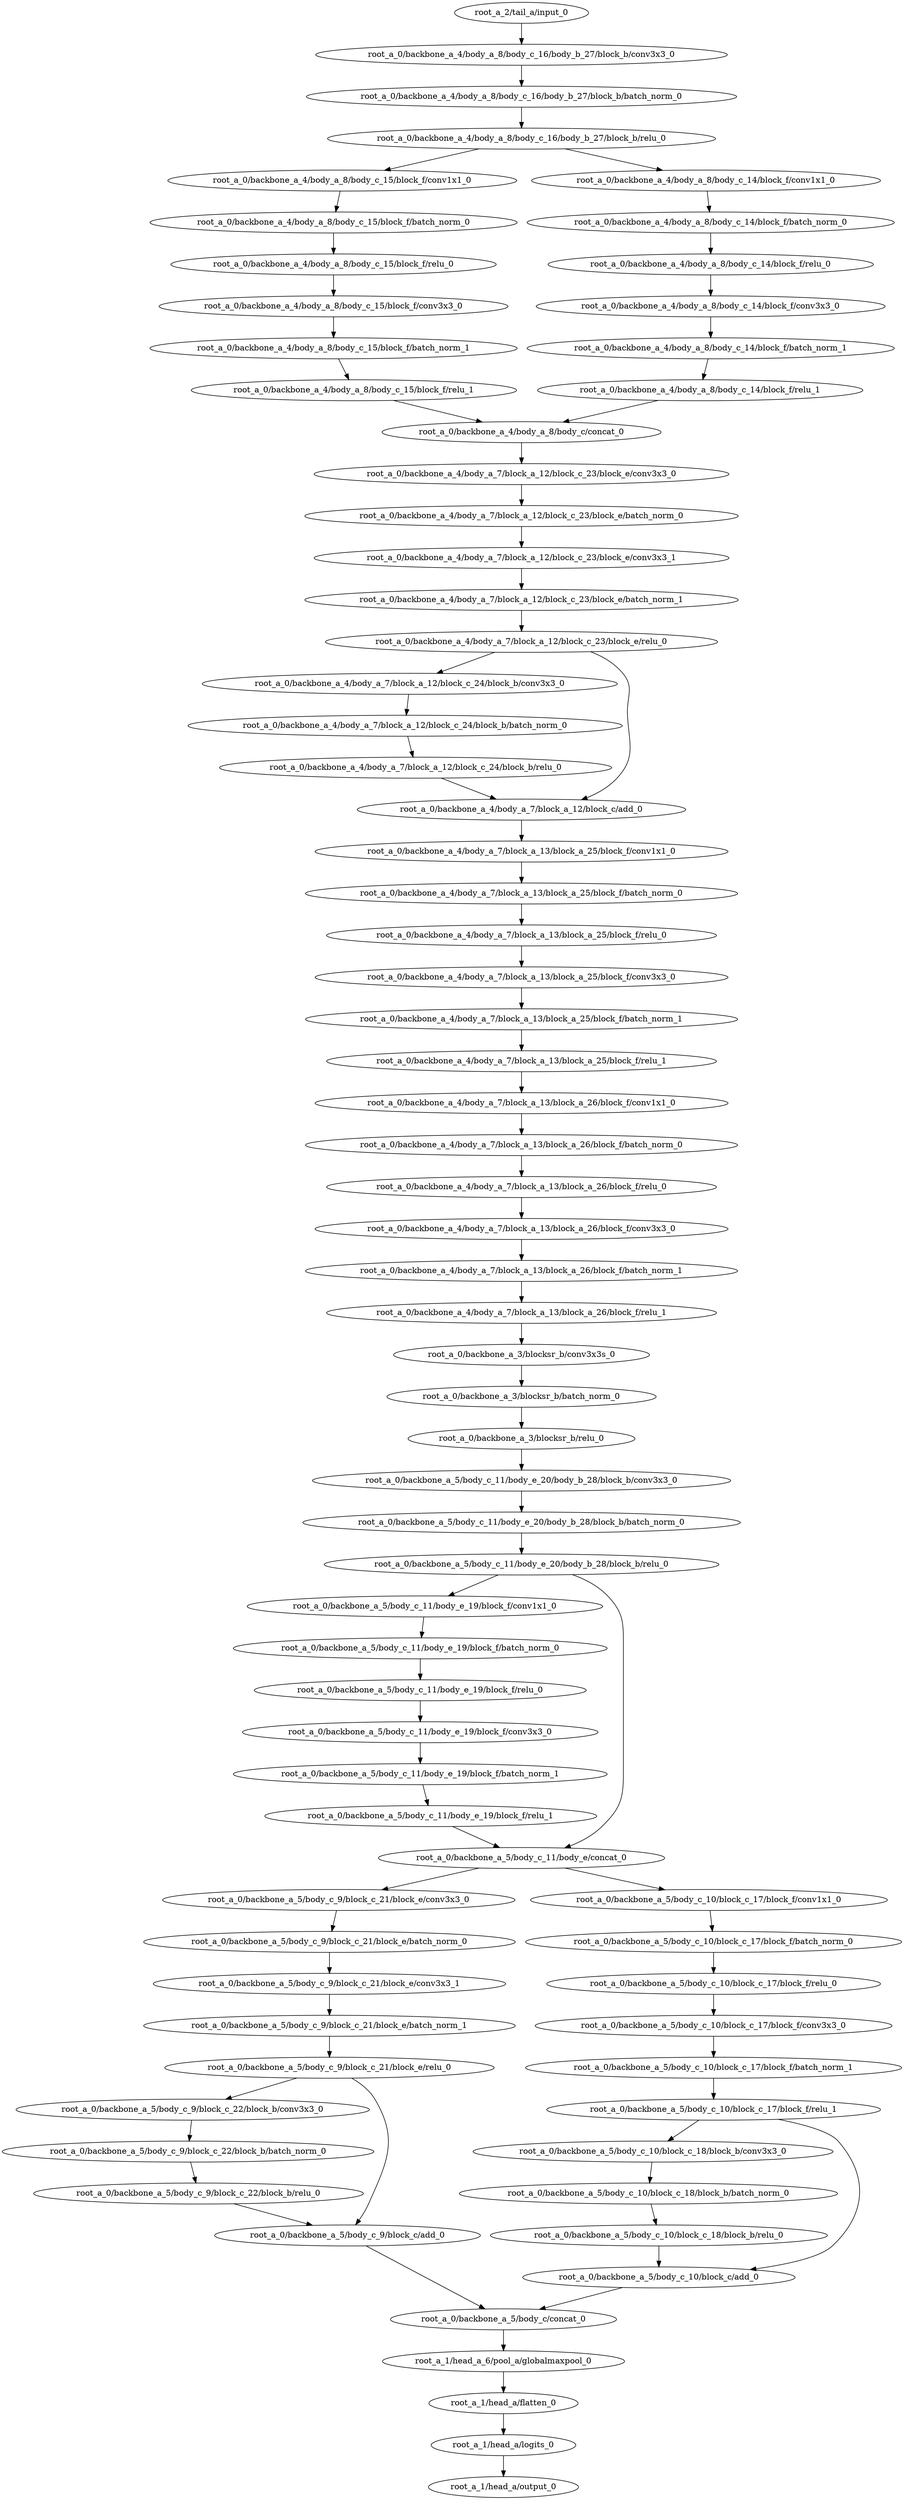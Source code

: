 digraph root_a {
	"root_a_2/tail_a/input_0"
	"root_a_0/backbone_a_4/body_a_8/body_c_16/body_b_27/block_b/conv3x3_0"
	"root_a_0/backbone_a_4/body_a_8/body_c_16/body_b_27/block_b/batch_norm_0"
	"root_a_0/backbone_a_4/body_a_8/body_c_16/body_b_27/block_b/relu_0"
	"root_a_0/backbone_a_4/body_a_8/body_c_15/block_f/conv1x1_0"
	"root_a_0/backbone_a_4/body_a_8/body_c_15/block_f/batch_norm_0"
	"root_a_0/backbone_a_4/body_a_8/body_c_15/block_f/relu_0"
	"root_a_0/backbone_a_4/body_a_8/body_c_15/block_f/conv3x3_0"
	"root_a_0/backbone_a_4/body_a_8/body_c_15/block_f/batch_norm_1"
	"root_a_0/backbone_a_4/body_a_8/body_c_15/block_f/relu_1"
	"root_a_0/backbone_a_4/body_a_8/body_c_14/block_f/conv1x1_0"
	"root_a_0/backbone_a_4/body_a_8/body_c_14/block_f/batch_norm_0"
	"root_a_0/backbone_a_4/body_a_8/body_c_14/block_f/relu_0"
	"root_a_0/backbone_a_4/body_a_8/body_c_14/block_f/conv3x3_0"
	"root_a_0/backbone_a_4/body_a_8/body_c_14/block_f/batch_norm_1"
	"root_a_0/backbone_a_4/body_a_8/body_c_14/block_f/relu_1"
	"root_a_0/backbone_a_4/body_a_8/body_c/concat_0"
	"root_a_0/backbone_a_4/body_a_7/block_a_12/block_c_23/block_e/conv3x3_0"
	"root_a_0/backbone_a_4/body_a_7/block_a_12/block_c_23/block_e/batch_norm_0"
	"root_a_0/backbone_a_4/body_a_7/block_a_12/block_c_23/block_e/conv3x3_1"
	"root_a_0/backbone_a_4/body_a_7/block_a_12/block_c_23/block_e/batch_norm_1"
	"root_a_0/backbone_a_4/body_a_7/block_a_12/block_c_23/block_e/relu_0"
	"root_a_0/backbone_a_4/body_a_7/block_a_12/block_c_24/block_b/conv3x3_0"
	"root_a_0/backbone_a_4/body_a_7/block_a_12/block_c_24/block_b/batch_norm_0"
	"root_a_0/backbone_a_4/body_a_7/block_a_12/block_c_24/block_b/relu_0"
	"root_a_0/backbone_a_4/body_a_7/block_a_12/block_c/add_0"
	"root_a_0/backbone_a_4/body_a_7/block_a_13/block_a_25/block_f/conv1x1_0"
	"root_a_0/backbone_a_4/body_a_7/block_a_13/block_a_25/block_f/batch_norm_0"
	"root_a_0/backbone_a_4/body_a_7/block_a_13/block_a_25/block_f/relu_0"
	"root_a_0/backbone_a_4/body_a_7/block_a_13/block_a_25/block_f/conv3x3_0"
	"root_a_0/backbone_a_4/body_a_7/block_a_13/block_a_25/block_f/batch_norm_1"
	"root_a_0/backbone_a_4/body_a_7/block_a_13/block_a_25/block_f/relu_1"
	"root_a_0/backbone_a_4/body_a_7/block_a_13/block_a_26/block_f/conv1x1_0"
	"root_a_0/backbone_a_4/body_a_7/block_a_13/block_a_26/block_f/batch_norm_0"
	"root_a_0/backbone_a_4/body_a_7/block_a_13/block_a_26/block_f/relu_0"
	"root_a_0/backbone_a_4/body_a_7/block_a_13/block_a_26/block_f/conv3x3_0"
	"root_a_0/backbone_a_4/body_a_7/block_a_13/block_a_26/block_f/batch_norm_1"
	"root_a_0/backbone_a_4/body_a_7/block_a_13/block_a_26/block_f/relu_1"
	"root_a_0/backbone_a_3/blocksr_b/conv3x3s_0"
	"root_a_0/backbone_a_3/blocksr_b/batch_norm_0"
	"root_a_0/backbone_a_3/blocksr_b/relu_0"
	"root_a_0/backbone_a_5/body_c_11/body_e_20/body_b_28/block_b/conv3x3_0"
	"root_a_0/backbone_a_5/body_c_11/body_e_20/body_b_28/block_b/batch_norm_0"
	"root_a_0/backbone_a_5/body_c_11/body_e_20/body_b_28/block_b/relu_0"
	"root_a_0/backbone_a_5/body_c_11/body_e_19/block_f/conv1x1_0"
	"root_a_0/backbone_a_5/body_c_11/body_e_19/block_f/batch_norm_0"
	"root_a_0/backbone_a_5/body_c_11/body_e_19/block_f/relu_0"
	"root_a_0/backbone_a_5/body_c_11/body_e_19/block_f/conv3x3_0"
	"root_a_0/backbone_a_5/body_c_11/body_e_19/block_f/batch_norm_1"
	"root_a_0/backbone_a_5/body_c_11/body_e_19/block_f/relu_1"
	"root_a_0/backbone_a_5/body_c_11/body_e/concat_0"
	"root_a_0/backbone_a_5/body_c_9/block_c_21/block_e/conv3x3_0"
	"root_a_0/backbone_a_5/body_c_9/block_c_21/block_e/batch_norm_0"
	"root_a_0/backbone_a_5/body_c_9/block_c_21/block_e/conv3x3_1"
	"root_a_0/backbone_a_5/body_c_9/block_c_21/block_e/batch_norm_1"
	"root_a_0/backbone_a_5/body_c_9/block_c_21/block_e/relu_0"
	"root_a_0/backbone_a_5/body_c_9/block_c_22/block_b/conv3x3_0"
	"root_a_0/backbone_a_5/body_c_9/block_c_22/block_b/batch_norm_0"
	"root_a_0/backbone_a_5/body_c_9/block_c_22/block_b/relu_0"
	"root_a_0/backbone_a_5/body_c_9/block_c/add_0"
	"root_a_0/backbone_a_5/body_c_10/block_c_17/block_f/conv1x1_0"
	"root_a_0/backbone_a_5/body_c_10/block_c_17/block_f/batch_norm_0"
	"root_a_0/backbone_a_5/body_c_10/block_c_17/block_f/relu_0"
	"root_a_0/backbone_a_5/body_c_10/block_c_17/block_f/conv3x3_0"
	"root_a_0/backbone_a_5/body_c_10/block_c_17/block_f/batch_norm_1"
	"root_a_0/backbone_a_5/body_c_10/block_c_17/block_f/relu_1"
	"root_a_0/backbone_a_5/body_c_10/block_c_18/block_b/conv3x3_0"
	"root_a_0/backbone_a_5/body_c_10/block_c_18/block_b/batch_norm_0"
	"root_a_0/backbone_a_5/body_c_10/block_c_18/block_b/relu_0"
	"root_a_0/backbone_a_5/body_c_10/block_c/add_0"
	"root_a_0/backbone_a_5/body_c/concat_0"
	"root_a_1/head_a_6/pool_a/globalmaxpool_0"
	"root_a_1/head_a/flatten_0"
	"root_a_1/head_a/logits_0"
	"root_a_1/head_a/output_0"

	"root_a_2/tail_a/input_0" -> "root_a_0/backbone_a_4/body_a_8/body_c_16/body_b_27/block_b/conv3x3_0"
	"root_a_0/backbone_a_4/body_a_8/body_c_16/body_b_27/block_b/conv3x3_0" -> "root_a_0/backbone_a_4/body_a_8/body_c_16/body_b_27/block_b/batch_norm_0"
	"root_a_0/backbone_a_4/body_a_8/body_c_16/body_b_27/block_b/batch_norm_0" -> "root_a_0/backbone_a_4/body_a_8/body_c_16/body_b_27/block_b/relu_0"
	"root_a_0/backbone_a_4/body_a_8/body_c_16/body_b_27/block_b/relu_0" -> "root_a_0/backbone_a_4/body_a_8/body_c_15/block_f/conv1x1_0"
	"root_a_0/backbone_a_4/body_a_8/body_c_15/block_f/conv1x1_0" -> "root_a_0/backbone_a_4/body_a_8/body_c_15/block_f/batch_norm_0"
	"root_a_0/backbone_a_4/body_a_8/body_c_15/block_f/batch_norm_0" -> "root_a_0/backbone_a_4/body_a_8/body_c_15/block_f/relu_0"
	"root_a_0/backbone_a_4/body_a_8/body_c_15/block_f/relu_0" -> "root_a_0/backbone_a_4/body_a_8/body_c_15/block_f/conv3x3_0"
	"root_a_0/backbone_a_4/body_a_8/body_c_15/block_f/conv3x3_0" -> "root_a_0/backbone_a_4/body_a_8/body_c_15/block_f/batch_norm_1"
	"root_a_0/backbone_a_4/body_a_8/body_c_15/block_f/batch_norm_1" -> "root_a_0/backbone_a_4/body_a_8/body_c_15/block_f/relu_1"
	"root_a_0/backbone_a_4/body_a_8/body_c_16/body_b_27/block_b/relu_0" -> "root_a_0/backbone_a_4/body_a_8/body_c_14/block_f/conv1x1_0"
	"root_a_0/backbone_a_4/body_a_8/body_c_14/block_f/conv1x1_0" -> "root_a_0/backbone_a_4/body_a_8/body_c_14/block_f/batch_norm_0"
	"root_a_0/backbone_a_4/body_a_8/body_c_14/block_f/batch_norm_0" -> "root_a_0/backbone_a_4/body_a_8/body_c_14/block_f/relu_0"
	"root_a_0/backbone_a_4/body_a_8/body_c_14/block_f/relu_0" -> "root_a_0/backbone_a_4/body_a_8/body_c_14/block_f/conv3x3_0"
	"root_a_0/backbone_a_4/body_a_8/body_c_14/block_f/conv3x3_0" -> "root_a_0/backbone_a_4/body_a_8/body_c_14/block_f/batch_norm_1"
	"root_a_0/backbone_a_4/body_a_8/body_c_14/block_f/batch_norm_1" -> "root_a_0/backbone_a_4/body_a_8/body_c_14/block_f/relu_1"
	"root_a_0/backbone_a_4/body_a_8/body_c_15/block_f/relu_1" -> "root_a_0/backbone_a_4/body_a_8/body_c/concat_0"
	"root_a_0/backbone_a_4/body_a_8/body_c_14/block_f/relu_1" -> "root_a_0/backbone_a_4/body_a_8/body_c/concat_0"
	"root_a_0/backbone_a_4/body_a_8/body_c/concat_0" -> "root_a_0/backbone_a_4/body_a_7/block_a_12/block_c_23/block_e/conv3x3_0"
	"root_a_0/backbone_a_4/body_a_7/block_a_12/block_c_23/block_e/conv3x3_0" -> "root_a_0/backbone_a_4/body_a_7/block_a_12/block_c_23/block_e/batch_norm_0"
	"root_a_0/backbone_a_4/body_a_7/block_a_12/block_c_23/block_e/batch_norm_0" -> "root_a_0/backbone_a_4/body_a_7/block_a_12/block_c_23/block_e/conv3x3_1"
	"root_a_0/backbone_a_4/body_a_7/block_a_12/block_c_23/block_e/conv3x3_1" -> "root_a_0/backbone_a_4/body_a_7/block_a_12/block_c_23/block_e/batch_norm_1"
	"root_a_0/backbone_a_4/body_a_7/block_a_12/block_c_23/block_e/batch_norm_1" -> "root_a_0/backbone_a_4/body_a_7/block_a_12/block_c_23/block_e/relu_0"
	"root_a_0/backbone_a_4/body_a_7/block_a_12/block_c_23/block_e/relu_0" -> "root_a_0/backbone_a_4/body_a_7/block_a_12/block_c_24/block_b/conv3x3_0"
	"root_a_0/backbone_a_4/body_a_7/block_a_12/block_c_24/block_b/conv3x3_0" -> "root_a_0/backbone_a_4/body_a_7/block_a_12/block_c_24/block_b/batch_norm_0"
	"root_a_0/backbone_a_4/body_a_7/block_a_12/block_c_24/block_b/batch_norm_0" -> "root_a_0/backbone_a_4/body_a_7/block_a_12/block_c_24/block_b/relu_0"
	"root_a_0/backbone_a_4/body_a_7/block_a_12/block_c_24/block_b/relu_0" -> "root_a_0/backbone_a_4/body_a_7/block_a_12/block_c/add_0"
	"root_a_0/backbone_a_4/body_a_7/block_a_12/block_c_23/block_e/relu_0" -> "root_a_0/backbone_a_4/body_a_7/block_a_12/block_c/add_0"
	"root_a_0/backbone_a_4/body_a_7/block_a_12/block_c/add_0" -> "root_a_0/backbone_a_4/body_a_7/block_a_13/block_a_25/block_f/conv1x1_0"
	"root_a_0/backbone_a_4/body_a_7/block_a_13/block_a_25/block_f/conv1x1_0" -> "root_a_0/backbone_a_4/body_a_7/block_a_13/block_a_25/block_f/batch_norm_0"
	"root_a_0/backbone_a_4/body_a_7/block_a_13/block_a_25/block_f/batch_norm_0" -> "root_a_0/backbone_a_4/body_a_7/block_a_13/block_a_25/block_f/relu_0"
	"root_a_0/backbone_a_4/body_a_7/block_a_13/block_a_25/block_f/relu_0" -> "root_a_0/backbone_a_4/body_a_7/block_a_13/block_a_25/block_f/conv3x3_0"
	"root_a_0/backbone_a_4/body_a_7/block_a_13/block_a_25/block_f/conv3x3_0" -> "root_a_0/backbone_a_4/body_a_7/block_a_13/block_a_25/block_f/batch_norm_1"
	"root_a_0/backbone_a_4/body_a_7/block_a_13/block_a_25/block_f/batch_norm_1" -> "root_a_0/backbone_a_4/body_a_7/block_a_13/block_a_25/block_f/relu_1"
	"root_a_0/backbone_a_4/body_a_7/block_a_13/block_a_25/block_f/relu_1" -> "root_a_0/backbone_a_4/body_a_7/block_a_13/block_a_26/block_f/conv1x1_0"
	"root_a_0/backbone_a_4/body_a_7/block_a_13/block_a_26/block_f/conv1x1_0" -> "root_a_0/backbone_a_4/body_a_7/block_a_13/block_a_26/block_f/batch_norm_0"
	"root_a_0/backbone_a_4/body_a_7/block_a_13/block_a_26/block_f/batch_norm_0" -> "root_a_0/backbone_a_4/body_a_7/block_a_13/block_a_26/block_f/relu_0"
	"root_a_0/backbone_a_4/body_a_7/block_a_13/block_a_26/block_f/relu_0" -> "root_a_0/backbone_a_4/body_a_7/block_a_13/block_a_26/block_f/conv3x3_0"
	"root_a_0/backbone_a_4/body_a_7/block_a_13/block_a_26/block_f/conv3x3_0" -> "root_a_0/backbone_a_4/body_a_7/block_a_13/block_a_26/block_f/batch_norm_1"
	"root_a_0/backbone_a_4/body_a_7/block_a_13/block_a_26/block_f/batch_norm_1" -> "root_a_0/backbone_a_4/body_a_7/block_a_13/block_a_26/block_f/relu_1"
	"root_a_0/backbone_a_4/body_a_7/block_a_13/block_a_26/block_f/relu_1" -> "root_a_0/backbone_a_3/blocksr_b/conv3x3s_0"
	"root_a_0/backbone_a_3/blocksr_b/conv3x3s_0" -> "root_a_0/backbone_a_3/blocksr_b/batch_norm_0"
	"root_a_0/backbone_a_3/blocksr_b/batch_norm_0" -> "root_a_0/backbone_a_3/blocksr_b/relu_0"
	"root_a_0/backbone_a_3/blocksr_b/relu_0" -> "root_a_0/backbone_a_5/body_c_11/body_e_20/body_b_28/block_b/conv3x3_0"
	"root_a_0/backbone_a_5/body_c_11/body_e_20/body_b_28/block_b/conv3x3_0" -> "root_a_0/backbone_a_5/body_c_11/body_e_20/body_b_28/block_b/batch_norm_0"
	"root_a_0/backbone_a_5/body_c_11/body_e_20/body_b_28/block_b/batch_norm_0" -> "root_a_0/backbone_a_5/body_c_11/body_e_20/body_b_28/block_b/relu_0"
	"root_a_0/backbone_a_5/body_c_11/body_e_20/body_b_28/block_b/relu_0" -> "root_a_0/backbone_a_5/body_c_11/body_e_19/block_f/conv1x1_0"
	"root_a_0/backbone_a_5/body_c_11/body_e_19/block_f/conv1x1_0" -> "root_a_0/backbone_a_5/body_c_11/body_e_19/block_f/batch_norm_0"
	"root_a_0/backbone_a_5/body_c_11/body_e_19/block_f/batch_norm_0" -> "root_a_0/backbone_a_5/body_c_11/body_e_19/block_f/relu_0"
	"root_a_0/backbone_a_5/body_c_11/body_e_19/block_f/relu_0" -> "root_a_0/backbone_a_5/body_c_11/body_e_19/block_f/conv3x3_0"
	"root_a_0/backbone_a_5/body_c_11/body_e_19/block_f/conv3x3_0" -> "root_a_0/backbone_a_5/body_c_11/body_e_19/block_f/batch_norm_1"
	"root_a_0/backbone_a_5/body_c_11/body_e_19/block_f/batch_norm_1" -> "root_a_0/backbone_a_5/body_c_11/body_e_19/block_f/relu_1"
	"root_a_0/backbone_a_5/body_c_11/body_e_20/body_b_28/block_b/relu_0" -> "root_a_0/backbone_a_5/body_c_11/body_e/concat_0"
	"root_a_0/backbone_a_5/body_c_11/body_e_19/block_f/relu_1" -> "root_a_0/backbone_a_5/body_c_11/body_e/concat_0"
	"root_a_0/backbone_a_5/body_c_11/body_e/concat_0" -> "root_a_0/backbone_a_5/body_c_9/block_c_21/block_e/conv3x3_0"
	"root_a_0/backbone_a_5/body_c_9/block_c_21/block_e/conv3x3_0" -> "root_a_0/backbone_a_5/body_c_9/block_c_21/block_e/batch_norm_0"
	"root_a_0/backbone_a_5/body_c_9/block_c_21/block_e/batch_norm_0" -> "root_a_0/backbone_a_5/body_c_9/block_c_21/block_e/conv3x3_1"
	"root_a_0/backbone_a_5/body_c_9/block_c_21/block_e/conv3x3_1" -> "root_a_0/backbone_a_5/body_c_9/block_c_21/block_e/batch_norm_1"
	"root_a_0/backbone_a_5/body_c_9/block_c_21/block_e/batch_norm_1" -> "root_a_0/backbone_a_5/body_c_9/block_c_21/block_e/relu_0"
	"root_a_0/backbone_a_5/body_c_9/block_c_21/block_e/relu_0" -> "root_a_0/backbone_a_5/body_c_9/block_c_22/block_b/conv3x3_0"
	"root_a_0/backbone_a_5/body_c_9/block_c_22/block_b/conv3x3_0" -> "root_a_0/backbone_a_5/body_c_9/block_c_22/block_b/batch_norm_0"
	"root_a_0/backbone_a_5/body_c_9/block_c_22/block_b/batch_norm_0" -> "root_a_0/backbone_a_5/body_c_9/block_c_22/block_b/relu_0"
	"root_a_0/backbone_a_5/body_c_9/block_c_22/block_b/relu_0" -> "root_a_0/backbone_a_5/body_c_9/block_c/add_0"
	"root_a_0/backbone_a_5/body_c_9/block_c_21/block_e/relu_0" -> "root_a_0/backbone_a_5/body_c_9/block_c/add_0"
	"root_a_0/backbone_a_5/body_c_11/body_e/concat_0" -> "root_a_0/backbone_a_5/body_c_10/block_c_17/block_f/conv1x1_0"
	"root_a_0/backbone_a_5/body_c_10/block_c_17/block_f/conv1x1_0" -> "root_a_0/backbone_a_5/body_c_10/block_c_17/block_f/batch_norm_0"
	"root_a_0/backbone_a_5/body_c_10/block_c_17/block_f/batch_norm_0" -> "root_a_0/backbone_a_5/body_c_10/block_c_17/block_f/relu_0"
	"root_a_0/backbone_a_5/body_c_10/block_c_17/block_f/relu_0" -> "root_a_0/backbone_a_5/body_c_10/block_c_17/block_f/conv3x3_0"
	"root_a_0/backbone_a_5/body_c_10/block_c_17/block_f/conv3x3_0" -> "root_a_0/backbone_a_5/body_c_10/block_c_17/block_f/batch_norm_1"
	"root_a_0/backbone_a_5/body_c_10/block_c_17/block_f/batch_norm_1" -> "root_a_0/backbone_a_5/body_c_10/block_c_17/block_f/relu_1"
	"root_a_0/backbone_a_5/body_c_10/block_c_17/block_f/relu_1" -> "root_a_0/backbone_a_5/body_c_10/block_c_18/block_b/conv3x3_0"
	"root_a_0/backbone_a_5/body_c_10/block_c_18/block_b/conv3x3_0" -> "root_a_0/backbone_a_5/body_c_10/block_c_18/block_b/batch_norm_0"
	"root_a_0/backbone_a_5/body_c_10/block_c_18/block_b/batch_norm_0" -> "root_a_0/backbone_a_5/body_c_10/block_c_18/block_b/relu_0"
	"root_a_0/backbone_a_5/body_c_10/block_c_18/block_b/relu_0" -> "root_a_0/backbone_a_5/body_c_10/block_c/add_0"
	"root_a_0/backbone_a_5/body_c_10/block_c_17/block_f/relu_1" -> "root_a_0/backbone_a_5/body_c_10/block_c/add_0"
	"root_a_0/backbone_a_5/body_c_9/block_c/add_0" -> "root_a_0/backbone_a_5/body_c/concat_0"
	"root_a_0/backbone_a_5/body_c_10/block_c/add_0" -> "root_a_0/backbone_a_5/body_c/concat_0"
	"root_a_0/backbone_a_5/body_c/concat_0" -> "root_a_1/head_a_6/pool_a/globalmaxpool_0"
	"root_a_1/head_a_6/pool_a/globalmaxpool_0" -> "root_a_1/head_a/flatten_0"
	"root_a_1/head_a/flatten_0" -> "root_a_1/head_a/logits_0"
	"root_a_1/head_a/logits_0" -> "root_a_1/head_a/output_0"

}